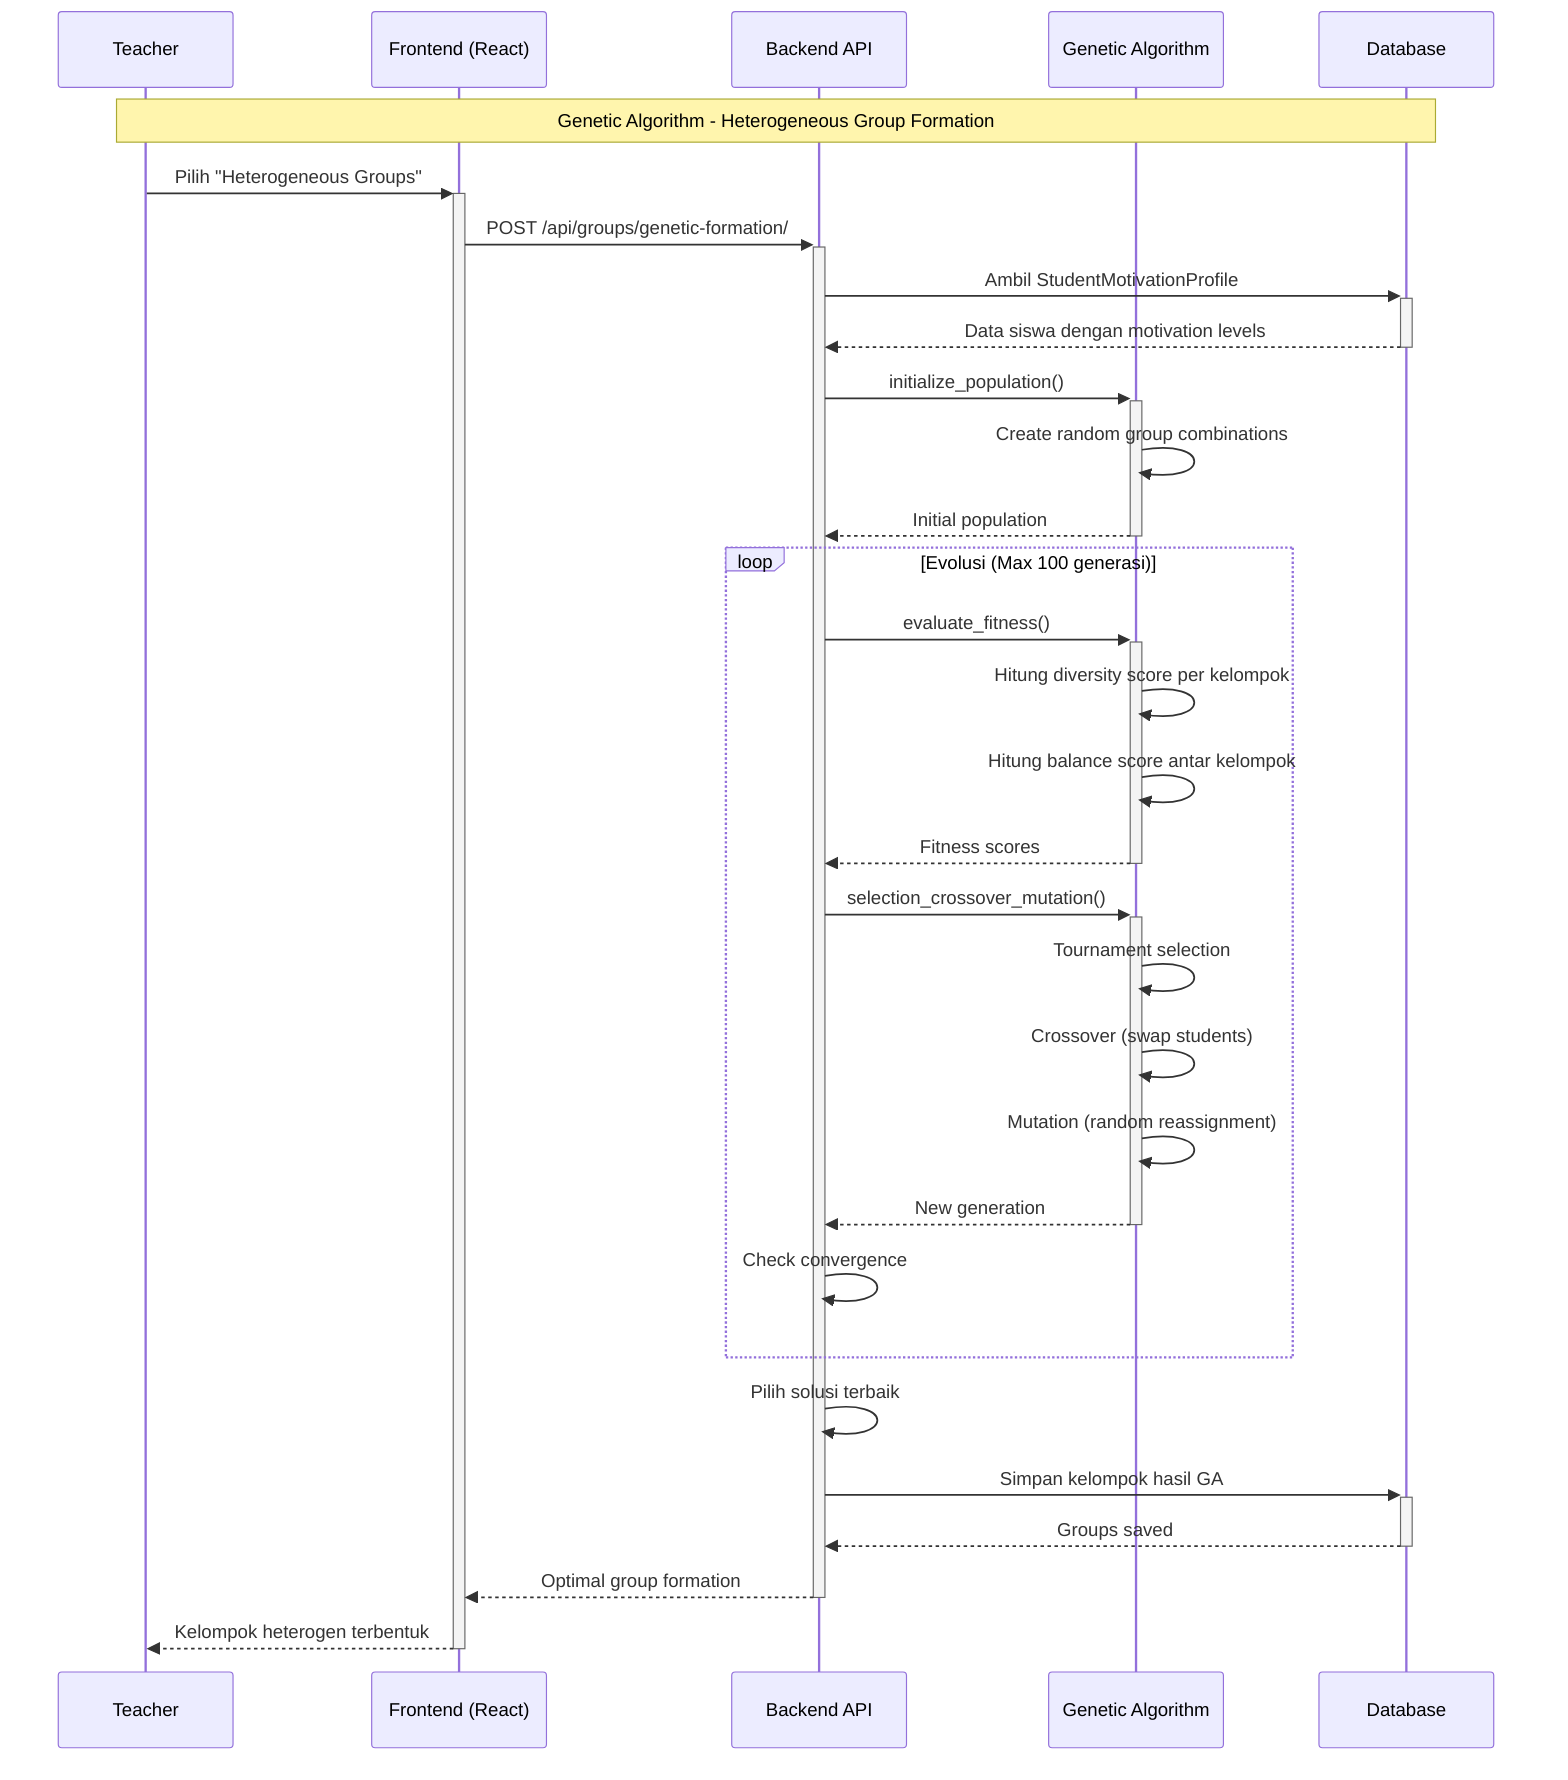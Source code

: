 sequenceDiagram
    participant T as Teacher
    participant F as Frontend (React)
    participant B as Backend API
    participant GA as Genetic Algorithm
    participant DB as Database
    
    Note over T,DB: Genetic Algorithm - Heterogeneous Group Formation
    
    T->>+F: Pilih "Heterogeneous Groups"
    F->>+B: POST /api/groups/genetic-formation/
    B->>+DB: Ambil StudentMotivationProfile
    DB-->>-B: Data siswa dengan motivation levels
    
    B->>+GA: initialize_population()
    GA->>GA: Create random group combinations
    GA-->>-B: Initial population
    
    loop Evolusi (Max 100 generasi)
        B->>+GA: evaluate_fitness()
        GA->>GA: Hitung diversity score per kelompok
        GA->>GA: Hitung balance score antar kelompok
        GA-->>-B: Fitness scores
        
        B->>+GA: selection_crossover_mutation()
        GA->>GA: Tournament selection
        GA->>GA: Crossover (swap students)
        GA->>GA: Mutation (random reassignment)
        GA-->>-B: New generation
        
        B->>B: Check convergence
    end
    
    B->>B: Pilih solusi terbaik
    B->>+DB: Simpan kelompok hasil GA
    DB-->>-B: Groups saved
    B-->>-F: Optimal group formation
    F-->>-T: Kelompok heterogen terbentuk